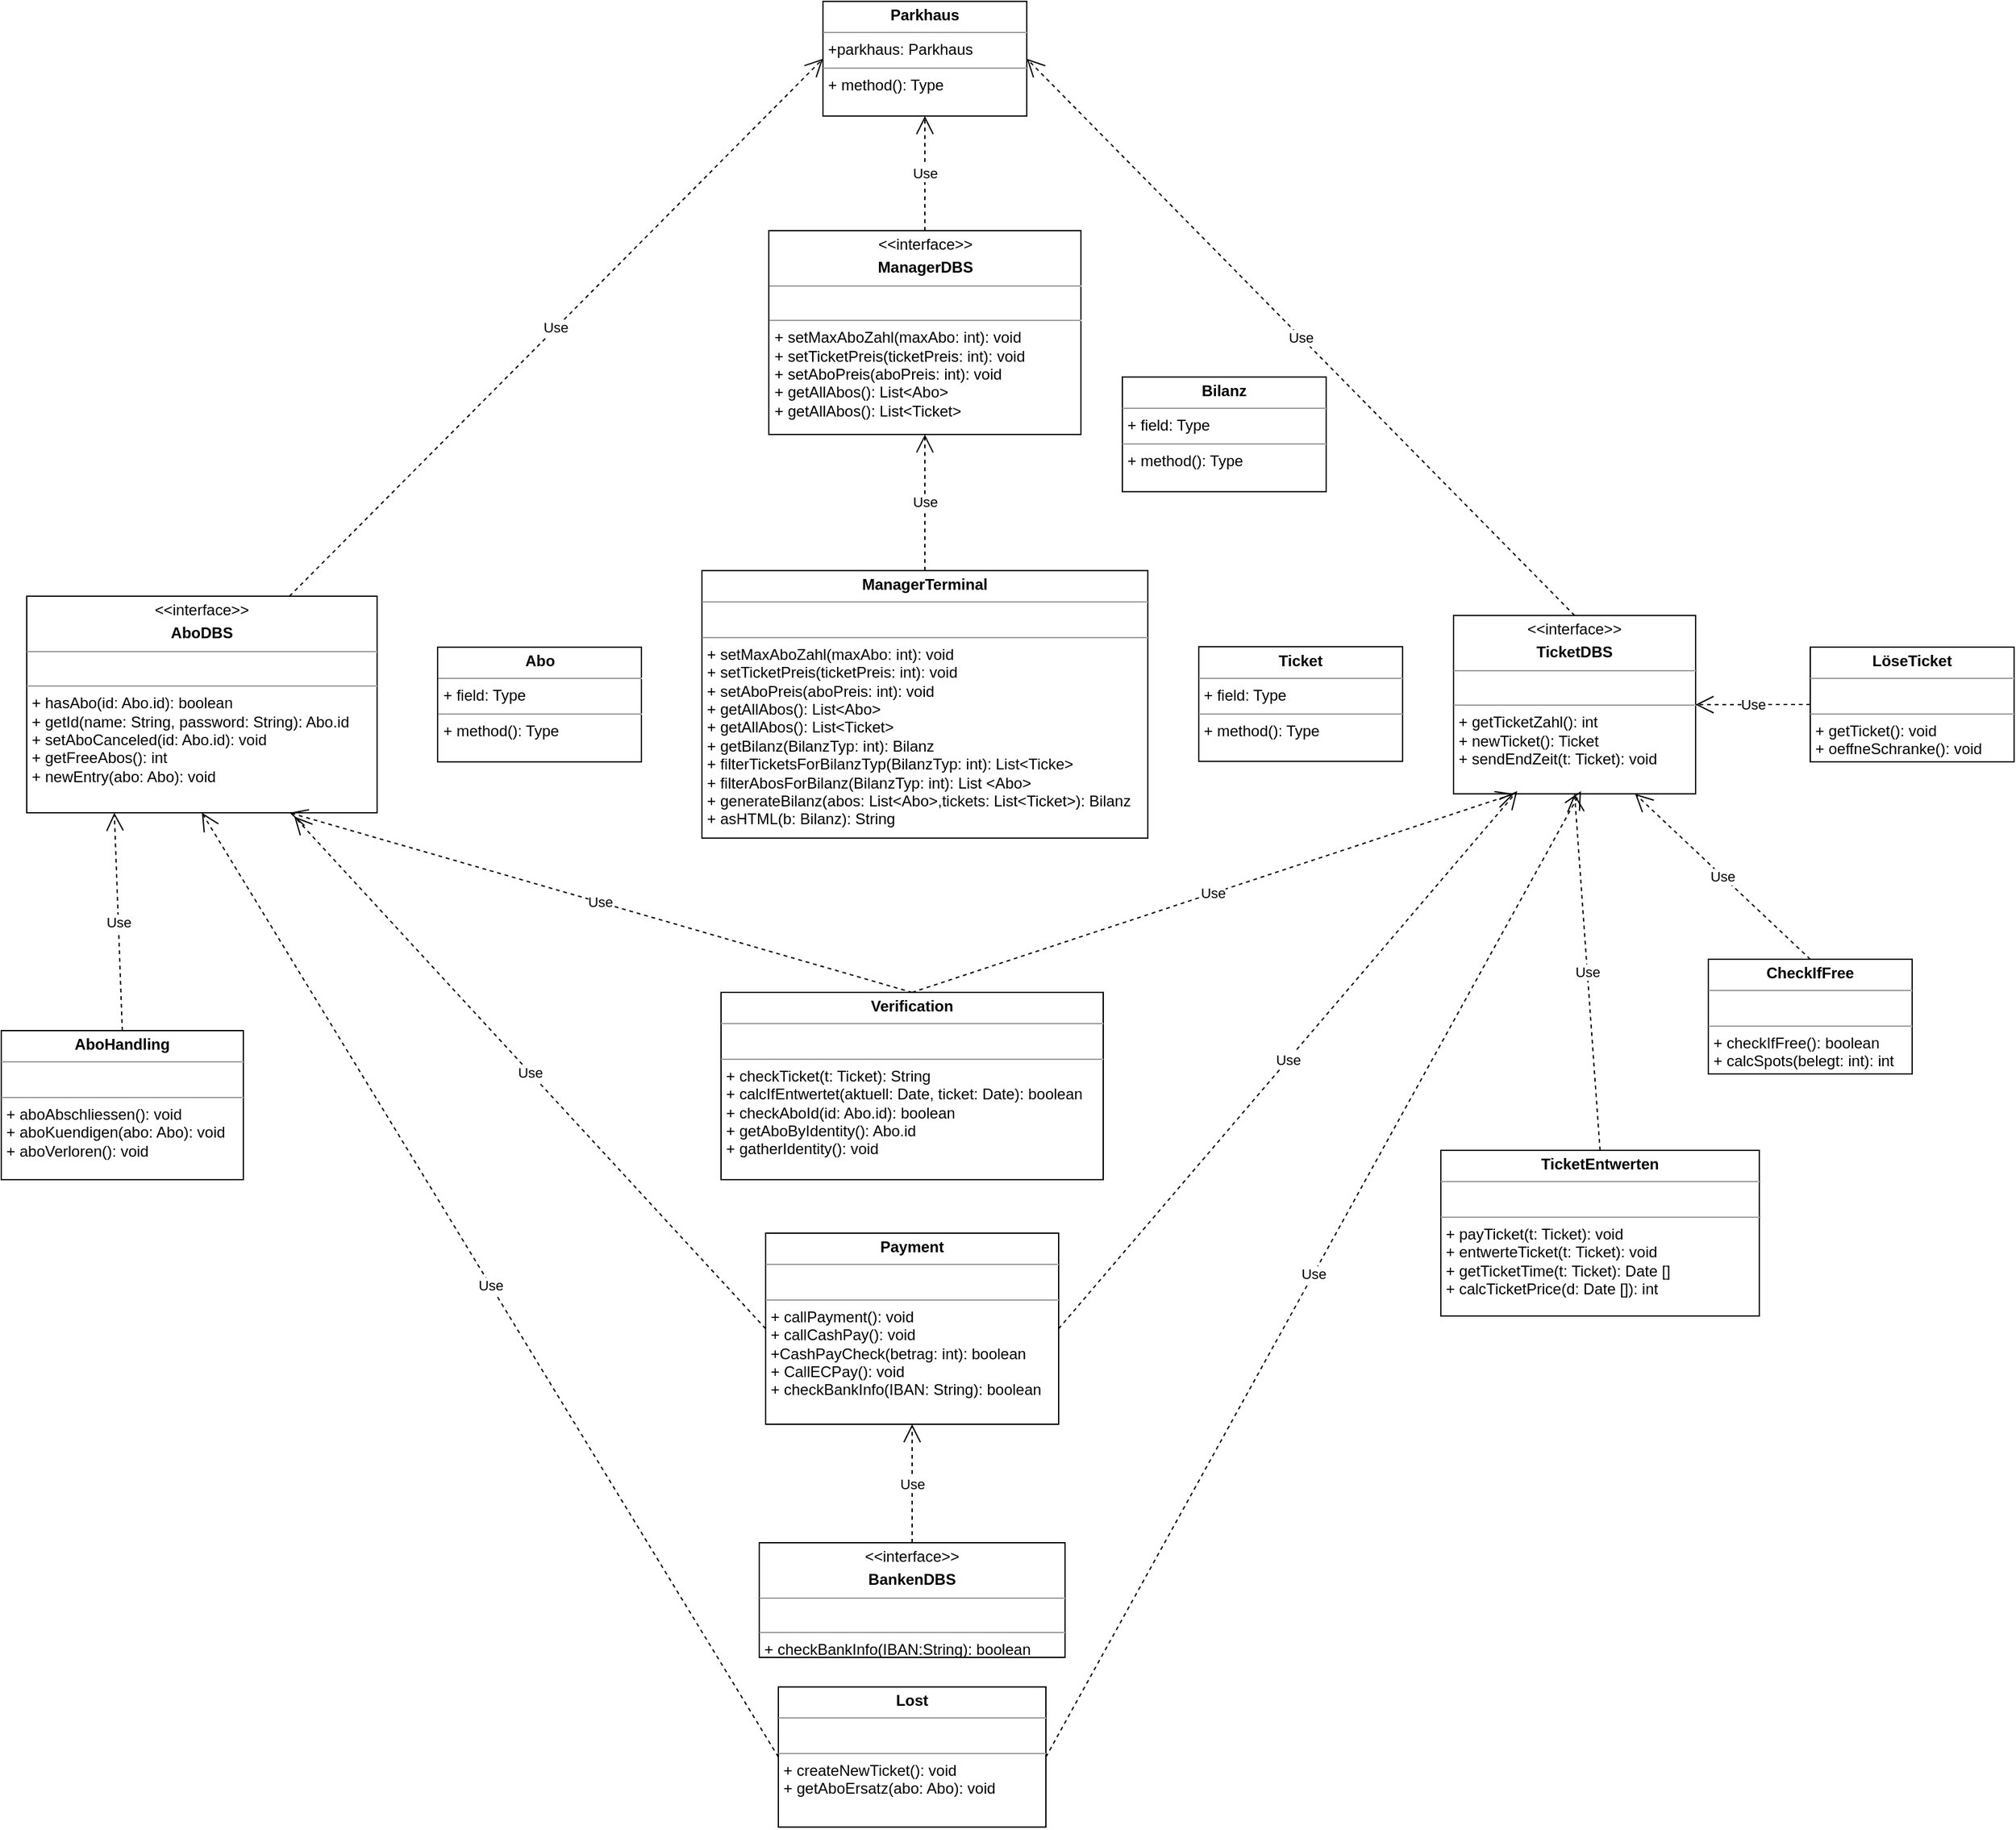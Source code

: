 <mxfile version="10.8.0" type="device"><diagram name="Page-1" id="c4acf3e9-155e-7222-9cf6-157b1a14988f"><mxGraphModel dx="3135" dy="2393" grid="1" gridSize="10" guides="1" tooltips="1" connect="1" arrows="1" fold="1" page="1" pageScale="1" pageWidth="850" pageHeight="1100" background="#ffffff" math="0" shadow="0"><root><mxCell id="0"/><mxCell id="1" parent="0"/><mxCell id="57TfwCrqXmgdfSixupcV-1" value="&lt;p style=&quot;margin: 0px ; margin-top: 4px ; text-align: center&quot;&gt;&lt;b&gt;LöseTicket&lt;/b&gt;&lt;/p&gt;&lt;hr size=&quot;1&quot;&gt;&lt;p style=&quot;margin: 0px ; margin-left: 4px&quot;&gt;&lt;br&gt;&lt;/p&gt;&lt;hr size=&quot;1&quot;&gt;&lt;p style=&quot;margin: 0px ; margin-left: 4px&quot;&gt;+ getTicket(): void&lt;/p&gt;&lt;p style=&quot;margin: 0px ; margin-left: 4px&quot;&gt;+ oeffneSchranke(): void&lt;/p&gt;" style="verticalAlign=top;align=left;overflow=fill;fontSize=12;fontFamily=Helvetica;html=1;" parent="1" vertex="1"><mxGeometry x="640" y="77" width="160" height="90" as="geometry"/></mxCell><mxCell id="57TfwCrqXmgdfSixupcV-2" value="&lt;p style=&quot;margin: 0px ; margin-top: 4px ; text-align: center&quot;&gt;&lt;b&gt;CheckIfFree&lt;/b&gt;&lt;/p&gt;&lt;hr size=&quot;1&quot;&gt;&lt;p style=&quot;margin: 0px ; margin-left: 4px&quot;&gt;&lt;br&gt;&lt;/p&gt;&lt;hr size=&quot;1&quot;&gt;&lt;p style=&quot;margin: 0px ; margin-left: 4px&quot;&gt;+ checkIfFree(): boolean&amp;nbsp;&lt;/p&gt;&lt;p style=&quot;margin: 0px ; margin-left: 4px&quot;&gt;+ calcSpots(belegt: int): int&amp;nbsp;&lt;/p&gt;&lt;p style=&quot;margin: 0px ; margin-left: 4px&quot;&gt;&lt;br&gt;&lt;/p&gt;" style="verticalAlign=top;align=left;overflow=fill;fontSize=12;fontFamily=Helvetica;html=1;" parent="1" vertex="1"><mxGeometry x="560" y="322" width="160" height="90" as="geometry"/></mxCell><mxCell id="57TfwCrqXmgdfSixupcV-3" value="&lt;p style=&quot;margin: 0px ; margin-top: 4px ; text-align: center&quot;&gt;&lt;b&gt;Payment&lt;/b&gt;&lt;/p&gt;&lt;hr size=&quot;1&quot;&gt;&lt;p style=&quot;margin: 0px ; margin-left: 4px&quot;&gt;&lt;br&gt;&lt;/p&gt;&lt;hr size=&quot;1&quot;&gt;&lt;p style=&quot;margin: 0px ; margin-left: 4px&quot;&gt;+ callPayment(): void&lt;/p&gt;&lt;p style=&quot;margin: 0px ; margin-left: 4px&quot;&gt;+ callCashPay(): void&lt;/p&gt;&lt;p style=&quot;margin: 0px ; margin-left: 4px&quot;&gt;+CashPayCheck(betrag: int): boolean&amp;nbsp;&lt;/p&gt;&lt;p style=&quot;margin: 0px ; margin-left: 4px&quot;&gt;+ CallECPay(): void&lt;/p&gt;&lt;p style=&quot;margin: 0px ; margin-left: 4px&quot;&gt;+ checkBankInfo(IBAN: String): boolean&amp;nbsp;&lt;/p&gt;&lt;p style=&quot;margin: 0px ; margin-left: 4px&quot;&gt;&lt;br&gt;&lt;/p&gt;" style="verticalAlign=top;align=left;overflow=fill;fontSize=12;fontFamily=Helvetica;html=1;" parent="1" vertex="1"><mxGeometry x="-180" y="537" width="230" height="150" as="geometry"/></mxCell><mxCell id="57TfwCrqXmgdfSixupcV-5" value="&lt;p style=&quot;margin: 0px ; margin-top: 4px ; text-align: center&quot;&gt;&lt;b&gt;Verification&lt;/b&gt;&lt;/p&gt;&lt;hr size=&quot;1&quot;&gt;&lt;p style=&quot;margin: 0px ; margin-left: 4px&quot;&gt;&lt;br&gt;&lt;/p&gt;&lt;hr size=&quot;1&quot;&gt;&lt;p style=&quot;margin: 0px ; margin-left: 4px&quot;&gt;+ checkTicket(t: Ticket): String&amp;nbsp;&lt;/p&gt;&lt;p style=&quot;margin: 0px ; margin-left: 4px&quot;&gt;+ calcIfEntwertet(aktuell: Date, ticket: Date): boolean&lt;/p&gt;&lt;p style=&quot;margin: 0px ; margin-left: 4px&quot;&gt;+ checkAboId(id: Abo.id): boolean&lt;/p&gt;&lt;p style=&quot;margin: 0px ; margin-left: 4px&quot;&gt;+ getAboByIdentity(): Abo.id&amp;nbsp;&lt;/p&gt;&lt;p style=&quot;margin: 0px ; margin-left: 4px&quot;&gt;+ gatherIdentity(): void&lt;/p&gt;" style="verticalAlign=top;align=left;overflow=fill;fontSize=12;fontFamily=Helvetica;html=1;" parent="1" vertex="1"><mxGeometry x="-215" y="348" width="300" height="147" as="geometry"/></mxCell><mxCell id="57TfwCrqXmgdfSixupcV-7" value="&lt;p style=&quot;margin: 0px ; margin-top: 4px ; text-align: center&quot;&gt;&lt;b&gt;AboHandling&lt;/b&gt;&lt;/p&gt;&lt;hr size=&quot;1&quot;&gt;&lt;p style=&quot;margin: 0px ; margin-left: 4px&quot;&gt;&lt;br&gt;&lt;/p&gt;&lt;hr size=&quot;1&quot;&gt;&lt;p style=&quot;margin: 0px ; margin-left: 4px&quot;&gt;+ aboAbschliessen(): void&lt;/p&gt;&lt;p style=&quot;margin: 0px ; margin-left: 4px&quot;&gt;+ aboKuendigen(abo: Abo): void&lt;/p&gt;&lt;p style=&quot;margin: 0px ; margin-left: 4px&quot;&gt;+ aboVerloren(): void&lt;/p&gt;&lt;p style=&quot;margin: 0px ; margin-left: 4px&quot;&gt;&lt;br&gt;&lt;/p&gt;" style="verticalAlign=top;align=left;overflow=fill;fontSize=12;fontFamily=Helvetica;html=1;" parent="1" vertex="1"><mxGeometry x="-780" y="378" width="190" height="117" as="geometry"/></mxCell><mxCell id="57TfwCrqXmgdfSixupcV-8" value="&lt;p style=&quot;margin: 0px ; margin-top: 4px ; text-align: center&quot;&gt;&lt;b&gt;TicketEntwerten&lt;/b&gt;&lt;/p&gt;&lt;hr size=&quot;1&quot;&gt;&lt;p style=&quot;margin: 0px ; margin-left: 4px&quot;&gt;&lt;br&gt;&lt;/p&gt;&lt;hr size=&quot;1&quot;&gt;&lt;p style=&quot;margin: 0px ; margin-left: 4px&quot;&gt;+ payTicket(t: Ticket): void&lt;/p&gt;&lt;p style=&quot;margin: 0px ; margin-left: 4px&quot;&gt;+ entwerteTicket(t: Ticket): void&lt;/p&gt;&lt;p style=&quot;margin: 0px ; margin-left: 4px&quot;&gt;+ getTicketTime(t: Ticket): Date []&lt;/p&gt;&lt;p style=&quot;margin: 0px ; margin-left: 4px&quot;&gt;+ calcTicketPrice(d: Date []): int&lt;/p&gt;" style="verticalAlign=top;align=left;overflow=fill;fontSize=12;fontFamily=Helvetica;html=1;" parent="1" vertex="1"><mxGeometry x="350" y="472" width="250" height="130" as="geometry"/></mxCell><mxCell id="57TfwCrqXmgdfSixupcV-9" value="&lt;p style=&quot;margin: 0px ; margin-top: 4px ; text-align: center&quot;&gt;&lt;b&gt;ManagerTerminal&lt;/b&gt;&lt;/p&gt;&lt;hr size=&quot;1&quot;&gt;&lt;p style=&quot;margin: 0px ; margin-left: 4px&quot;&gt;&lt;br&gt;&lt;/p&gt;&lt;hr size=&quot;1&quot;&gt;&lt;p style=&quot;margin: 0px ; margin-left: 4px&quot;&gt;+ setMaxAboZahl(maxAbo: int): void&lt;/p&gt;&lt;p style=&quot;margin: 0px ; margin-left: 4px&quot;&gt;+ setTicketPreis(ticketPreis: int): void&lt;/p&gt;&lt;p style=&quot;margin: 0px ; margin-left: 4px&quot;&gt;&lt;span&gt;+ setAboPreis(aboPreis: int): void&lt;/span&gt;&lt;/p&gt;&lt;p style=&quot;margin: 0px ; margin-left: 4px&quot;&gt;&lt;span&gt;+ getAllAbos(): List&amp;lt;Abo&amp;gt;&lt;/span&gt;&lt;/p&gt;&lt;p style=&quot;margin: 0px ; margin-left: 4px&quot;&gt;&lt;span&gt;+ getAllAbos(): List&amp;lt;Ticket&amp;gt;&lt;/span&gt;&lt;/p&gt;&lt;p style=&quot;margin: 0px ; margin-left: 4px&quot;&gt;&lt;span&gt;+ getBilanz(BilanzTyp: int): Bilanz&lt;/span&gt;&lt;/p&gt;&lt;p style=&quot;margin: 0px ; margin-left: 4px&quot;&gt;&lt;span&gt;+ filterTicketsForBilanzTyp(BilanzTyp: int): List&amp;lt;Ticke&amp;gt;&lt;/span&gt;&lt;/p&gt;&lt;p style=&quot;margin: 0px ; margin-left: 4px&quot;&gt;&lt;span&gt;+ filterAbosForBilanz(BilanzTyp: int): List &amp;lt;Abo&amp;gt;&lt;/span&gt;&lt;/p&gt;&lt;p style=&quot;margin: 0px ; margin-left: 4px&quot;&gt;&lt;span&gt;+ generateBilanz(abos: List&amp;lt;Abo&amp;gt;,tickets: List&amp;lt;Ticket&amp;gt;): Bilanz&lt;/span&gt;&lt;/p&gt;&lt;p style=&quot;margin: 0px ; margin-left: 4px&quot;&gt;&lt;span&gt;+ asHTML(b: Bilanz): String&lt;/span&gt;&lt;/p&gt;&lt;p&gt;&lt;br&gt;&lt;/p&gt;" style="verticalAlign=top;align=left;overflow=fill;fontSize=12;fontFamily=Helvetica;html=1;" parent="1" vertex="1"><mxGeometry x="-230" y="16.881" width="350" height="210" as="geometry"/></mxCell><mxCell id="57TfwCrqXmgdfSixupcV-10" value="&lt;p style=&quot;margin: 0px ; margin-top: 4px ; text-align: center&quot;&gt;&lt;b&gt;Lost&lt;/b&gt;&lt;/p&gt;&lt;hr size=&quot;1&quot;&gt;&lt;p style=&quot;margin: 0px ; margin-left: 4px&quot;&gt;&lt;br&gt;&lt;/p&gt;&lt;hr size=&quot;1&quot;&gt;&lt;p style=&quot;margin: 0px ; margin-left: 4px&quot;&gt;+ createNewTicket(): void&lt;/p&gt;&lt;p style=&quot;margin: 0px ; margin-left: 4px&quot;&gt;+ getAboErsatz(abo: Abo): void&lt;/p&gt;" style="verticalAlign=top;align=left;overflow=fill;fontSize=12;fontFamily=Helvetica;html=1;" parent="1" vertex="1"><mxGeometry x="-170" y="893.214" width="210" height="110" as="geometry"/></mxCell><mxCell id="57TfwCrqXmgdfSixupcV-12" value="&lt;p style=&quot;margin: 0px ; margin-top: 4px ; text-align: center&quot;&gt;&amp;lt;&amp;lt;interface&amp;gt;&amp;gt;&lt;/p&gt;&lt;p style=&quot;margin: 0px ; margin-top: 4px ; text-align: center&quot;&gt;&lt;b&gt;TicketDBS&lt;/b&gt;&lt;/p&gt;&lt;hr size=&quot;1&quot;&gt;&lt;p style=&quot;margin: 0px ; margin-left: 4px&quot;&gt;&lt;br&gt;&lt;/p&gt;&lt;hr size=&quot;1&quot;&gt;&lt;p style=&quot;margin: 0px ; margin-left: 4px&quot;&gt;+ getTicketZahl(): int&lt;/p&gt;&lt;p style=&quot;margin: 0px ; margin-left: 4px&quot;&gt;+ newTicket(): Ticket&lt;/p&gt;&lt;p style=&quot;margin: 0px ; margin-left: 4px&quot;&gt;+ sendEndZeit(t: Ticket): void&lt;/p&gt;&lt;p style=&quot;margin: 0px ; margin-left: 4px&quot;&gt;&lt;br&gt;&lt;/p&gt;" style="verticalAlign=top;align=left;overflow=fill;fontSize=12;fontFamily=Helvetica;html=1;" parent="1" vertex="1"><mxGeometry x="360" y="52.143" width="190" height="140" as="geometry"/></mxCell><mxCell id="57TfwCrqXmgdfSixupcV-13" value="&lt;p style=&quot;margin: 0px ; margin-top: 4px ; text-align: center&quot;&gt;&amp;lt;&amp;lt;interface&amp;gt;&amp;gt;&lt;/p&gt;&lt;p style=&quot;margin: 0px ; margin-top: 4px ; text-align: center&quot;&gt;&lt;b&gt;AboDBS&lt;/b&gt;&lt;/p&gt;&lt;hr size=&quot;1&quot;&gt;&lt;p style=&quot;margin: 0px ; margin-left: 4px&quot;&gt;&lt;br&gt;&lt;/p&gt;&lt;hr size=&quot;1&quot;&gt;&lt;p style=&quot;margin: 0px ; margin-left: 4px&quot;&gt;+ hasAbo(id: Abo.id): boolean&lt;/p&gt;&lt;p style=&quot;margin: 0px ; margin-left: 4px&quot;&gt;+ getId(name: String, password: String): Abo.id&lt;/p&gt;&lt;p style=&quot;margin: 0px ; margin-left: 4px&quot;&gt;+ setAboCanceled(id: Abo.id): void&lt;/p&gt;&lt;p style=&quot;margin: 0px ; margin-left: 4px&quot;&gt;+ getFreeAbos(): int&lt;/p&gt;&lt;p style=&quot;margin: 0px ; margin-left: 4px&quot;&gt;+ newEntry(abo: Abo): void&lt;/p&gt;" style="verticalAlign=top;align=left;overflow=fill;fontSize=12;fontFamily=Helvetica;html=1;" parent="1" vertex="1"><mxGeometry x="-760" y="37" width="275" height="170" as="geometry"/></mxCell><mxCell id="57TfwCrqXmgdfSixupcV-14" value="&lt;p style=&quot;margin: 0px ; margin-top: 4px ; text-align: center&quot;&gt;&amp;lt;&amp;lt;interface&amp;gt;&amp;gt;&lt;/p&gt;&lt;p style=&quot;margin: 0px ; margin-top: 4px ; text-align: center&quot;&gt;&lt;b&gt;ManagerDBS&lt;/b&gt;&lt;/p&gt;&lt;hr size=&quot;1&quot;&gt;&lt;p style=&quot;margin: 0px ; margin-left: 4px&quot;&gt;&lt;br&gt;&lt;/p&gt;&lt;hr size=&quot;1&quot;&gt;&lt;p style=&quot;margin: 0px ; margin-left: 4px&quot;&gt;+ setMaxAboZahl(maxAbo: int): void&lt;/p&gt;&lt;p style=&quot;margin: 0px ; margin-left: 4px&quot;&gt;+ setTicketPreis(ticketPreis: int): void&lt;/p&gt;&lt;p style=&quot;margin: 0px ; margin-left: 4px&quot;&gt;+ setAboPreis(aboPreis: int): void&lt;/p&gt;&lt;p style=&quot;margin: 0px ; margin-left: 4px&quot;&gt;+ getAllAbos(): List&amp;lt;Abo&amp;gt;&lt;/p&gt;&lt;p style=&quot;margin: 0px ; margin-left: 4px&quot;&gt;+ getAllAbos(): List&amp;lt;Ticket&amp;gt;&lt;/p&gt;&lt;p style=&quot;margin: 0px ; margin-left: 4px&quot;&gt;&lt;br&gt;&lt;/p&gt;" style="verticalAlign=top;align=left;overflow=fill;fontSize=12;fontFamily=Helvetica;html=1;" parent="1" vertex="1"><mxGeometry x="-177.5" y="-249.929" width="245" height="160" as="geometry"/></mxCell><mxCell id="57TfwCrqXmgdfSixupcV-15" value="&lt;p style=&quot;margin: 0px ; margin-top: 4px ; text-align: center&quot;&gt;&amp;lt;&amp;lt;interface&amp;gt;&amp;gt;&lt;/p&gt;&lt;p style=&quot;margin: 0px ; margin-top: 4px ; text-align: center&quot;&gt;&lt;b&gt;BankenDBS&lt;/b&gt;&lt;/p&gt;&lt;hr size=&quot;1&quot;&gt;&lt;p style=&quot;margin: 0px ; margin-left: 4px&quot;&gt;&lt;br&gt;&lt;/p&gt;&lt;hr size=&quot;1&quot;&gt;&lt;p style=&quot;margin: 0px ; margin-left: 4px&quot;&gt;+ checkBankInfo(IBAN:String): boolean&lt;/p&gt;" style="verticalAlign=top;align=left;overflow=fill;fontSize=12;fontFamily=Helvetica;html=1;" parent="1" vertex="1"><mxGeometry x="-185" y="780" width="240" height="90" as="geometry"/></mxCell><mxCell id="57TfwCrqXmgdfSixupcV-16" value="&lt;p style=&quot;margin: 0px ; margin-top: 4px ; text-align: center&quot;&gt;&lt;b&gt;Bilanz&lt;/b&gt;&lt;/p&gt;&lt;hr size=&quot;1&quot;&gt;&lt;p style=&quot;margin: 0px ; margin-left: 4px&quot;&gt;+ field: Type&lt;/p&gt;&lt;hr size=&quot;1&quot;&gt;&lt;p style=&quot;margin: 0px ; margin-left: 4px&quot;&gt;+ method(): Type&lt;/p&gt;" style="verticalAlign=top;align=left;overflow=fill;fontSize=12;fontFamily=Helvetica;html=1;" parent="1" vertex="1"><mxGeometry x="100" y="-135.056" width="160" height="90" as="geometry"/></mxCell><mxCell id="57TfwCrqXmgdfSixupcV-18" value="&lt;p style=&quot;margin: 0px ; margin-top: 4px ; text-align: center&quot;&gt;&lt;b&gt;Abo&lt;/b&gt;&lt;/p&gt;&lt;hr size=&quot;1&quot;&gt;&lt;p style=&quot;margin: 0px ; margin-left: 4px&quot;&gt;+ field: Type&lt;/p&gt;&lt;hr size=&quot;1&quot;&gt;&lt;p style=&quot;margin: 0px ; margin-left: 4px&quot;&gt;+ method(): Type&lt;/p&gt;" style="verticalAlign=top;align=left;overflow=fill;fontSize=12;fontFamily=Helvetica;html=1;" parent="1" vertex="1"><mxGeometry x="-437.5" y="77.056" width="160" height="90" as="geometry"/></mxCell><mxCell id="57TfwCrqXmgdfSixupcV-19" value="&lt;p style=&quot;margin: 0px ; margin-top: 4px ; text-align: center&quot;&gt;&lt;b&gt;Ticket&lt;/b&gt;&lt;/p&gt;&lt;hr size=&quot;1&quot;&gt;&lt;p style=&quot;margin: 0px ; margin-left: 4px&quot;&gt;+ field: Type&lt;/p&gt;&lt;hr size=&quot;1&quot;&gt;&lt;p style=&quot;margin: 0px ; margin-left: 4px&quot;&gt;+ method(): Type&lt;/p&gt;" style="verticalAlign=top;align=left;overflow=fill;fontSize=12;fontFamily=Helvetica;html=1;" parent="1" vertex="1"><mxGeometry x="160" y="76.667" width="160" height="90" as="geometry"/></mxCell><mxCell id="57TfwCrqXmgdfSixupcV-20" value="&lt;p style=&quot;margin: 0px ; margin-top: 4px ; text-align: center&quot;&gt;&lt;b&gt;Parkhaus&lt;/b&gt;&lt;/p&gt;&lt;hr size=&quot;1&quot;&gt;&lt;p style=&quot;margin: 0px ; margin-left: 4px&quot;&gt;+parkhaus: Parkhaus&lt;/p&gt;&lt;hr size=&quot;1&quot;&gt;&lt;p style=&quot;margin: 0px ; margin-left: 4px&quot;&gt;+ method(): Type&lt;/p&gt;" style="verticalAlign=top;align=left;overflow=fill;fontSize=12;fontFamily=Helvetica;html=1;" parent="1" vertex="1"><mxGeometry x="-135" y="-429.889" width="160" height="90" as="geometry"/></mxCell><mxCell id="LX806gezH-UhAiAVshwQ-1" value="Use" style="endArrow=open;endSize=12;dashed=1;html=1;exitX=0.5;exitY=0;exitDx=0;exitDy=0;entryX=0.25;entryY=1;entryDx=0;entryDy=0;" edge="1" parent="1" source="57TfwCrqXmgdfSixupcV-7" target="57TfwCrqXmgdfSixupcV-13"><mxGeometry width="160" relative="1" as="geometry"><mxPoint x="-530" y="349" as="sourcePoint"/><mxPoint x="-600" y="220" as="targetPoint"/></mxGeometry></mxCell><mxCell id="LX806gezH-UhAiAVshwQ-2" value="Use" style="endArrow=open;endSize=12;dashed=1;html=1;entryX=0.75;entryY=1;entryDx=0;entryDy=0;exitX=0.5;exitY=0;exitDx=0;exitDy=0;" edge="1" parent="1" source="57TfwCrqXmgdfSixupcV-5" target="57TfwCrqXmgdfSixupcV-13"><mxGeometry width="160" relative="1" as="geometry"><mxPoint x="-300" y="440" as="sourcePoint"/><mxPoint x="-140" y="440" as="targetPoint"/></mxGeometry></mxCell><mxCell id="LX806gezH-UhAiAVshwQ-3" value="Use" style="endArrow=open;endSize=12;dashed=1;html=1;exitX=0.5;exitY=0;exitDx=0;exitDy=0;entryX=0.5;entryY=1;entryDx=0;entryDy=0;" edge="1" parent="1" source="57TfwCrqXmgdfSixupcV-8" target="57TfwCrqXmgdfSixupcV-12"><mxGeometry width="160" relative="1" as="geometry"><mxPoint x="-530" y="790" as="sourcePoint"/><mxPoint x="-370" y="790" as="targetPoint"/></mxGeometry></mxCell><mxCell id="LX806gezH-UhAiAVshwQ-5" value="Use" style="endArrow=open;endSize=12;dashed=1;html=1;exitX=0.5;exitY=0;exitDx=0;exitDy=0;entryX=0.25;entryY=1;entryDx=0;entryDy=0;" edge="1" parent="1" source="57TfwCrqXmgdfSixupcV-5" target="57TfwCrqXmgdfSixupcV-12"><mxGeometry width="160" relative="1" as="geometry"><mxPoint x="40" y="380" as="sourcePoint"/><mxPoint x="370" y="200" as="targetPoint"/></mxGeometry></mxCell><mxCell id="LX806gezH-UhAiAVshwQ-6" value="Use" style="endArrow=open;endSize=12;dashed=1;html=1;entryX=1;entryY=0.5;entryDx=0;entryDy=0;exitX=0;exitY=0.5;exitDx=0;exitDy=0;" edge="1" parent="1" source="57TfwCrqXmgdfSixupcV-1" target="57TfwCrqXmgdfSixupcV-12"><mxGeometry width="160" relative="1" as="geometry"><mxPoint x="620" y="210" as="sourcePoint"/><mxPoint x="430" y="240" as="targetPoint"/></mxGeometry></mxCell><mxCell id="LX806gezH-UhAiAVshwQ-7" value="Use" style="endArrow=open;endSize=12;dashed=1;html=1;exitX=0.5;exitY=0;exitDx=0;exitDy=0;entryX=0.75;entryY=1;entryDx=0;entryDy=0;" edge="1" parent="1" source="57TfwCrqXmgdfSixupcV-2" target="57TfwCrqXmgdfSixupcV-12"><mxGeometry width="160" relative="1" as="geometry"><mxPoint x="600" y="160" as="sourcePoint"/><mxPoint x="370" y="200" as="targetPoint"/></mxGeometry></mxCell><mxCell id="LX806gezH-UhAiAVshwQ-8" value="Use" style="endArrow=open;endSize=12;dashed=1;html=1;exitX=0.5;exitY=0;exitDx=0;exitDy=0;entryX=0.5;entryY=1;entryDx=0;entryDy=0;" edge="1" parent="1" source="57TfwCrqXmgdfSixupcV-9" target="57TfwCrqXmgdfSixupcV-14"><mxGeometry width="160" relative="1" as="geometry"><mxPoint x="110" y="240" as="sourcePoint"/><mxPoint x="270" y="240" as="targetPoint"/></mxGeometry></mxCell><mxCell id="LX806gezH-UhAiAVshwQ-9" value="Use" style="endArrow=open;endSize=12;dashed=1;html=1;exitX=1;exitY=0.5;exitDx=0;exitDy=0;" edge="1" parent="1" source="57TfwCrqXmgdfSixupcV-3"><mxGeometry width="160" relative="1" as="geometry"><mxPoint x="110" y="520" as="sourcePoint"/><mxPoint x="410" y="190" as="targetPoint"/></mxGeometry></mxCell><mxCell id="LX806gezH-UhAiAVshwQ-10" value="Use" style="endArrow=open;endSize=12;dashed=1;html=1;exitX=0;exitY=0.5;exitDx=0;exitDy=0;" edge="1" parent="1" source="57TfwCrqXmgdfSixupcV-3"><mxGeometry width="160" relative="1" as="geometry"><mxPoint x="-470" y="680" as="sourcePoint"/><mxPoint x="-550" y="210" as="targetPoint"/></mxGeometry></mxCell><mxCell id="LX806gezH-UhAiAVshwQ-11" value="Use" style="endArrow=open;endSize=12;dashed=1;html=1;exitX=1;exitY=0.5;exitDx=0;exitDy=0;" edge="1" parent="1" source="57TfwCrqXmgdfSixupcV-10"><mxGeometry width="160" relative="1" as="geometry"><mxPoint x="110" y="760" as="sourcePoint"/><mxPoint x="460" y="190" as="targetPoint"/></mxGeometry></mxCell><mxCell id="LX806gezH-UhAiAVshwQ-12" value="Use" style="endArrow=open;endSize=12;dashed=1;html=1;entryX=0.5;entryY=1;entryDx=0;entryDy=0;exitX=0;exitY=0.5;exitDx=0;exitDy=0;" edge="1" parent="1" source="57TfwCrqXmgdfSixupcV-10" target="57TfwCrqXmgdfSixupcV-13"><mxGeometry width="160" relative="1" as="geometry"><mxPoint x="-390" y="750" as="sourcePoint"/><mxPoint x="-230" y="750" as="targetPoint"/></mxGeometry></mxCell><mxCell id="LX806gezH-UhAiAVshwQ-13" value="Use" style="endArrow=open;endSize=12;dashed=1;html=1;entryX=0.5;entryY=1;entryDx=0;entryDy=0;exitX=0.5;exitY=0;exitDx=0;exitDy=0;" edge="1" parent="1" source="57TfwCrqXmgdfSixupcV-15" target="57TfwCrqXmgdfSixupcV-3"><mxGeometry width="160" relative="1" as="geometry"><mxPoint x="-410" y="850" as="sourcePoint"/><mxPoint x="-250" y="850" as="targetPoint"/></mxGeometry></mxCell><mxCell id="LX806gezH-UhAiAVshwQ-20" value="Use" style="endArrow=open;endSize=12;dashed=1;html=1;entryX=0;entryY=0.5;entryDx=0;entryDy=0;exitX=0.75;exitY=0;exitDx=0;exitDy=0;" edge="1" parent="1" source="57TfwCrqXmgdfSixupcV-13" target="57TfwCrqXmgdfSixupcV-20"><mxGeometry width="160" relative="1" as="geometry"><mxPoint x="-410" y="-150" as="sourcePoint"/><mxPoint x="-250" y="-150" as="targetPoint"/></mxGeometry></mxCell><mxCell id="LX806gezH-UhAiAVshwQ-21" value="Use" style="endArrow=open;endSize=12;dashed=1;html=1;entryX=1;entryY=0.5;entryDx=0;entryDy=0;exitX=0.5;exitY=0;exitDx=0;exitDy=0;" edge="1" parent="1" source="57TfwCrqXmgdfSixupcV-12" target="57TfwCrqXmgdfSixupcV-20"><mxGeometry width="160" relative="1" as="geometry"><mxPoint x="460" y="10" as="sourcePoint"/><mxPoint x="640" y="-220" as="targetPoint"/></mxGeometry></mxCell><mxCell id="LX806gezH-UhAiAVshwQ-22" value="Use" style="endArrow=open;endSize=12;dashed=1;html=1;entryX=0.5;entryY=1;entryDx=0;entryDy=0;exitX=0.5;exitY=0;exitDx=0;exitDy=0;" edge="1" parent="1" source="57TfwCrqXmgdfSixupcV-14" target="57TfwCrqXmgdfSixupcV-20"><mxGeometry width="160" relative="1" as="geometry"><mxPoint x="-110" y="-280" as="sourcePoint"/><mxPoint x="50" y="-280" as="targetPoint"/></mxGeometry></mxCell></root></mxGraphModel></diagram></mxfile>